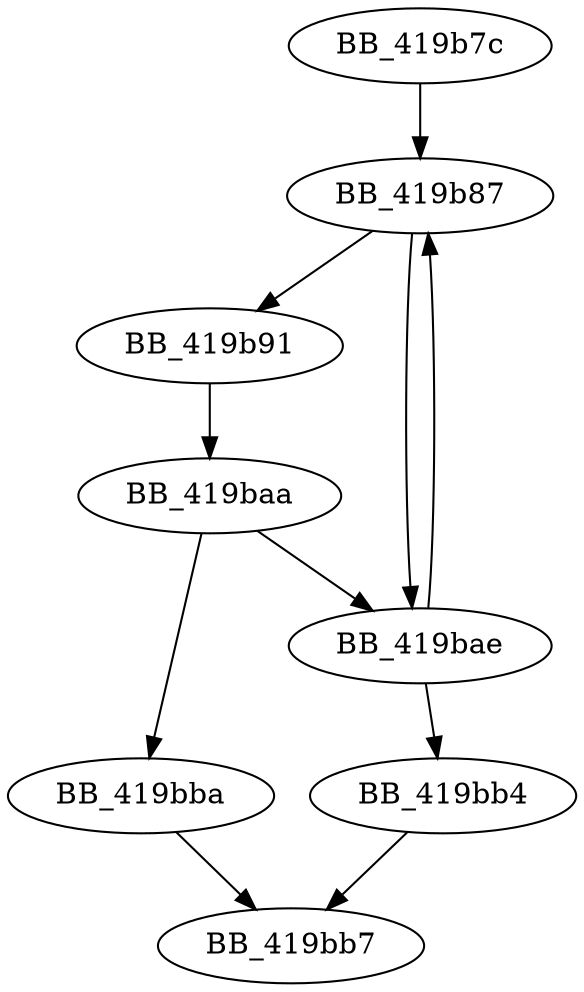 DiGraph __mtinitlocks{
BB_419b7c->BB_419b87
BB_419b87->BB_419b91
BB_419b87->BB_419bae
BB_419b91->BB_419baa
BB_419baa->BB_419bae
BB_419baa->BB_419bba
BB_419bae->BB_419b87
BB_419bae->BB_419bb4
BB_419bb4->BB_419bb7
BB_419bba->BB_419bb7
}
